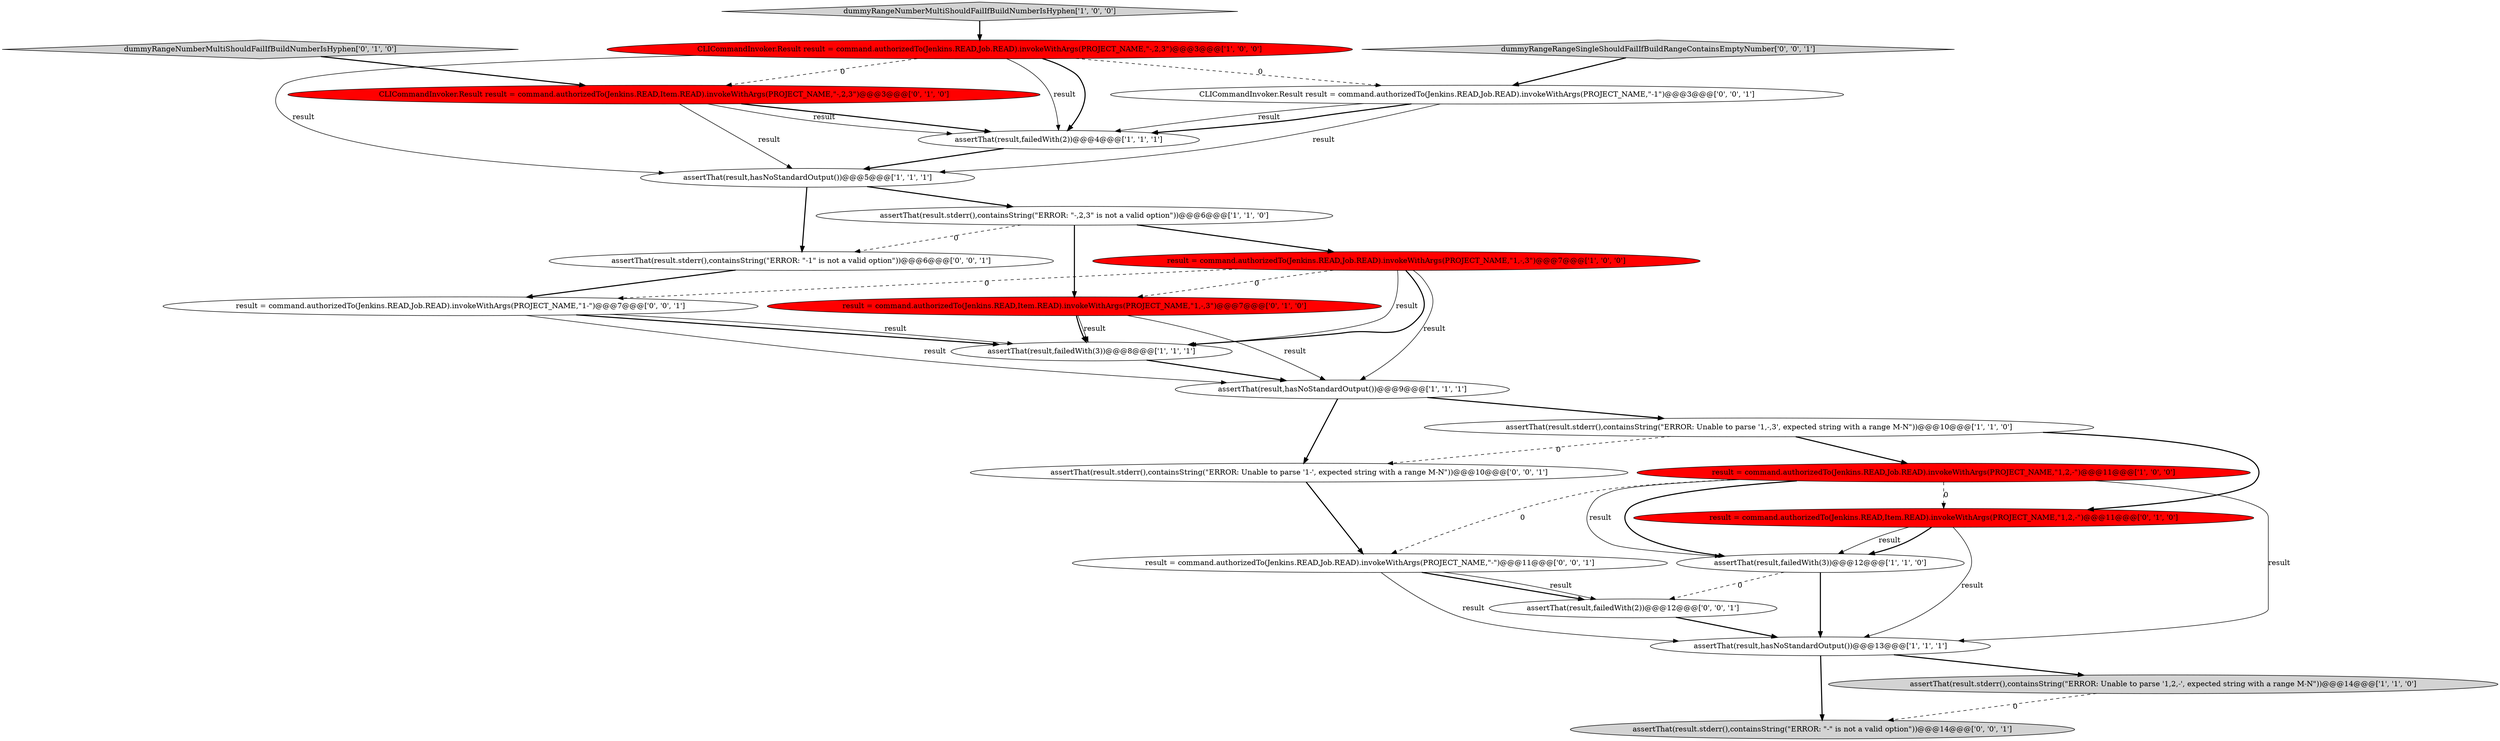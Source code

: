 digraph {
21 [style = filled, label = "dummyRangeRangeSingleShouldFailIfBuildRangeContainsEmptyNumber['0', '0', '1']", fillcolor = lightgray, shape = diamond image = "AAA0AAABBB3BBB"];
23 [style = filled, label = "assertThat(result.stderr(),containsString(\"ERROR: Unable to parse '1-', expected string with a range M-N\"))@@@10@@@['0', '0', '1']", fillcolor = white, shape = ellipse image = "AAA0AAABBB3BBB"];
19 [style = filled, label = "assertThat(result,failedWith(2))@@@12@@@['0', '0', '1']", fillcolor = white, shape = ellipse image = "AAA0AAABBB3BBB"];
3 [style = filled, label = "CLICommandInvoker.Result result = command.authorizedTo(Jenkins.READ,Job.READ).invokeWithArgs(PROJECT_NAME,\"-,2,3\")@@@3@@@['1', '0', '0']", fillcolor = red, shape = ellipse image = "AAA1AAABBB1BBB"];
11 [style = filled, label = "assertThat(result.stderr(),containsString(\"ERROR: \"-,2,3\" is not a valid option\"))@@@6@@@['1', '1', '0']", fillcolor = white, shape = ellipse image = "AAA0AAABBB1BBB"];
24 [style = filled, label = "result = command.authorizedTo(Jenkins.READ,Job.READ).invokeWithArgs(PROJECT_NAME,\"-\")@@@11@@@['0', '0', '1']", fillcolor = white, shape = ellipse image = "AAA0AAABBB3BBB"];
13 [style = filled, label = "result = command.authorizedTo(Jenkins.READ,Item.READ).invokeWithArgs(PROJECT_NAME,\"1,2,-\")@@@11@@@['0', '1', '0']", fillcolor = red, shape = ellipse image = "AAA1AAABBB2BBB"];
14 [style = filled, label = "result = command.authorizedTo(Jenkins.READ,Item.READ).invokeWithArgs(PROJECT_NAME,\"1,-,3\")@@@7@@@['0', '1', '0']", fillcolor = red, shape = ellipse image = "AAA1AAABBB2BBB"];
0 [style = filled, label = "assertThat(result,failedWith(3))@@@12@@@['1', '1', '0']", fillcolor = white, shape = ellipse image = "AAA0AAABBB1BBB"];
18 [style = filled, label = "CLICommandInvoker.Result result = command.authorizedTo(Jenkins.READ,Job.READ).invokeWithArgs(PROJECT_NAME,\"-1\")@@@3@@@['0', '0', '1']", fillcolor = white, shape = ellipse image = "AAA0AAABBB3BBB"];
10 [style = filled, label = "dummyRangeNumberMultiShouldFailIfBuildNumberIsHyphen['1', '0', '0']", fillcolor = lightgray, shape = diamond image = "AAA0AAABBB1BBB"];
6 [style = filled, label = "result = command.authorizedTo(Jenkins.READ,Job.READ).invokeWithArgs(PROJECT_NAME,\"1,-,3\")@@@7@@@['1', '0', '0']", fillcolor = red, shape = ellipse image = "AAA1AAABBB1BBB"];
15 [style = filled, label = "CLICommandInvoker.Result result = command.authorizedTo(Jenkins.READ,Item.READ).invokeWithArgs(PROJECT_NAME,\"-,2,3\")@@@3@@@['0', '1', '0']", fillcolor = red, shape = ellipse image = "AAA1AAABBB2BBB"];
2 [style = filled, label = "assertThat(result,hasNoStandardOutput())@@@9@@@['1', '1', '1']", fillcolor = white, shape = ellipse image = "AAA0AAABBB1BBB"];
20 [style = filled, label = "result = command.authorizedTo(Jenkins.READ,Job.READ).invokeWithArgs(PROJECT_NAME,\"1-\")@@@7@@@['0', '0', '1']", fillcolor = white, shape = ellipse image = "AAA0AAABBB3BBB"];
4 [style = filled, label = "assertThat(result.stderr(),containsString(\"ERROR: Unable to parse '1,-,3', expected string with a range M-N\"))@@@10@@@['1', '1', '0']", fillcolor = white, shape = ellipse image = "AAA0AAABBB1BBB"];
16 [style = filled, label = "dummyRangeNumberMultiShouldFailIfBuildNumberIsHyphen['0', '1', '0']", fillcolor = lightgray, shape = diamond image = "AAA0AAABBB2BBB"];
5 [style = filled, label = "result = command.authorizedTo(Jenkins.READ,Job.READ).invokeWithArgs(PROJECT_NAME,\"1,2,-\")@@@11@@@['1', '0', '0']", fillcolor = red, shape = ellipse image = "AAA1AAABBB1BBB"];
1 [style = filled, label = "assertThat(result,hasNoStandardOutput())@@@5@@@['1', '1', '1']", fillcolor = white, shape = ellipse image = "AAA0AAABBB1BBB"];
12 [style = filled, label = "assertThat(result,failedWith(2))@@@4@@@['1', '1', '1']", fillcolor = white, shape = ellipse image = "AAA0AAABBB1BBB"];
7 [style = filled, label = "assertThat(result,hasNoStandardOutput())@@@13@@@['1', '1', '1']", fillcolor = white, shape = ellipse image = "AAA0AAABBB1BBB"];
9 [style = filled, label = "assertThat(result,failedWith(3))@@@8@@@['1', '1', '1']", fillcolor = white, shape = ellipse image = "AAA0AAABBB1BBB"];
17 [style = filled, label = "assertThat(result.stderr(),containsString(\"ERROR: \"-\" is not a valid option\"))@@@14@@@['0', '0', '1']", fillcolor = lightgray, shape = ellipse image = "AAA0AAABBB3BBB"];
8 [style = filled, label = "assertThat(result.stderr(),containsString(\"ERROR: Unable to parse '1,2,-', expected string with a range M-N\"))@@@14@@@['1', '1', '0']", fillcolor = lightgray, shape = ellipse image = "AAA0AAABBB1BBB"];
22 [style = filled, label = "assertThat(result.stderr(),containsString(\"ERROR: \"-1\" is not a valid option\"))@@@6@@@['0', '0', '1']", fillcolor = white, shape = ellipse image = "AAA0AAABBB3BBB"];
5->13 [style = dashed, label="0"];
5->0 [style = solid, label="result"];
16->15 [style = bold, label=""];
24->19 [style = bold, label=""];
7->17 [style = bold, label=""];
15->1 [style = solid, label="result"];
9->2 [style = bold, label=""];
11->14 [style = bold, label=""];
20->9 [style = bold, label=""];
6->20 [style = dashed, label="0"];
0->19 [style = dashed, label="0"];
3->18 [style = dashed, label="0"];
11->6 [style = bold, label=""];
4->13 [style = bold, label=""];
14->2 [style = solid, label="result"];
11->22 [style = dashed, label="0"];
18->12 [style = bold, label=""];
24->19 [style = solid, label="result"];
5->24 [style = dashed, label="0"];
10->3 [style = bold, label=""];
3->1 [style = solid, label="result"];
3->12 [style = bold, label=""];
6->14 [style = dashed, label="0"];
7->8 [style = bold, label=""];
12->1 [style = bold, label=""];
2->4 [style = bold, label=""];
21->18 [style = bold, label=""];
1->11 [style = bold, label=""];
14->9 [style = solid, label="result"];
0->7 [style = bold, label=""];
18->12 [style = solid, label="result"];
1->22 [style = bold, label=""];
2->23 [style = bold, label=""];
18->1 [style = solid, label="result"];
23->24 [style = bold, label=""];
6->9 [style = solid, label="result"];
5->0 [style = bold, label=""];
22->20 [style = bold, label=""];
20->2 [style = solid, label="result"];
13->0 [style = solid, label="result"];
3->12 [style = solid, label="result"];
20->9 [style = solid, label="result"];
3->15 [style = dashed, label="0"];
8->17 [style = dashed, label="0"];
14->9 [style = bold, label=""];
15->12 [style = bold, label=""];
5->7 [style = solid, label="result"];
6->9 [style = bold, label=""];
4->23 [style = dashed, label="0"];
4->5 [style = bold, label=""];
24->7 [style = solid, label="result"];
15->12 [style = solid, label="result"];
19->7 [style = bold, label=""];
6->2 [style = solid, label="result"];
13->7 [style = solid, label="result"];
13->0 [style = bold, label=""];
}
